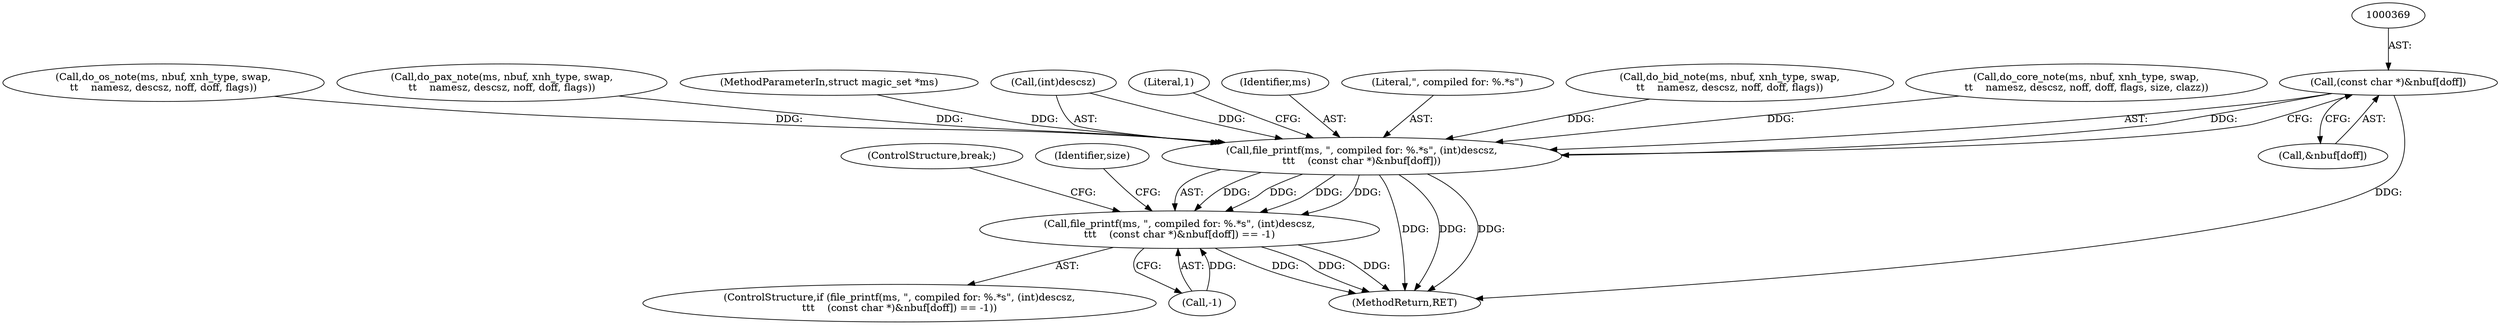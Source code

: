 digraph "1_file_65437cee25199dbd385fb35901bc0011e164276c@array" {
"1000368" [label="(Call,(const char *)&nbuf[doff])"];
"1000362" [label="(Call,file_printf(ms, \", compiled for: %.*s\", (int)descsz,\n\t\t\t    (const char *)&nbuf[doff]))"];
"1000361" [label="(Call,file_printf(ms, \", compiled for: %.*s\", (int)descsz,\n\t\t\t    (const char *)&nbuf[doff]) == -1)"];
"1000361" [label="(Call,file_printf(ms, \", compiled for: %.*s\", (int)descsz,\n\t\t\t    (const char *)&nbuf[doff]) == -1)"];
"1000253" [label="(Call,do_os_note(ms, nbuf, xnh_type, swap,\n\t\t    namesz, descsz, noff, doff, flags))"];
"1000378" [label="(ControlStructure,break;)"];
"1000377" [label="(Identifier,size)"];
"1000295" [label="(Call,do_pax_note(ms, nbuf, xnh_type, swap,\n\t\t    namesz, descsz, noff, doff, flags))"];
"1000368" [label="(Call,(const char *)&nbuf[doff])"];
"1000105" [label="(MethodParameterIn,struct magic_set *ms)"];
"1000360" [label="(ControlStructure,if (file_printf(ms, \", compiled for: %.*s\", (int)descsz,\n\t\t\t    (const char *)&nbuf[doff]) == -1))"];
"1000374" [label="(Call,-1)"];
"1000365" [label="(Call,(int)descsz)"];
"1000370" [label="(Call,&nbuf[doff])"];
"1000362" [label="(Call,file_printf(ms, \", compiled for: %.*s\", (int)descsz,\n\t\t\t    (const char *)&nbuf[doff]))"];
"1000375" [label="(Literal,1)"];
"1000363" [label="(Identifier,ms)"];
"1000364" [label="(Literal,\", compiled for: %.*s\")"];
"1000274" [label="(Call,do_bid_note(ms, nbuf, xnh_type, swap,\n\t\t    namesz, descsz, noff, doff, flags))"];
"1000316" [label="(Call,do_core_note(ms, nbuf, xnh_type, swap,\n\t\t    namesz, descsz, noff, doff, flags, size, clazz))"];
"1000429" [label="(MethodReturn,RET)"];
"1000368" -> "1000362"  [label="AST: "];
"1000368" -> "1000370"  [label="CFG: "];
"1000369" -> "1000368"  [label="AST: "];
"1000370" -> "1000368"  [label="AST: "];
"1000362" -> "1000368"  [label="CFG: "];
"1000368" -> "1000429"  [label="DDG: "];
"1000368" -> "1000362"  [label="DDG: "];
"1000362" -> "1000361"  [label="AST: "];
"1000363" -> "1000362"  [label="AST: "];
"1000364" -> "1000362"  [label="AST: "];
"1000365" -> "1000362"  [label="AST: "];
"1000375" -> "1000362"  [label="CFG: "];
"1000362" -> "1000429"  [label="DDG: "];
"1000362" -> "1000429"  [label="DDG: "];
"1000362" -> "1000429"  [label="DDG: "];
"1000362" -> "1000361"  [label="DDG: "];
"1000362" -> "1000361"  [label="DDG: "];
"1000362" -> "1000361"  [label="DDG: "];
"1000362" -> "1000361"  [label="DDG: "];
"1000274" -> "1000362"  [label="DDG: "];
"1000295" -> "1000362"  [label="DDG: "];
"1000253" -> "1000362"  [label="DDG: "];
"1000316" -> "1000362"  [label="DDG: "];
"1000105" -> "1000362"  [label="DDG: "];
"1000365" -> "1000362"  [label="DDG: "];
"1000361" -> "1000360"  [label="AST: "];
"1000361" -> "1000374"  [label="CFG: "];
"1000374" -> "1000361"  [label="AST: "];
"1000377" -> "1000361"  [label="CFG: "];
"1000378" -> "1000361"  [label="CFG: "];
"1000361" -> "1000429"  [label="DDG: "];
"1000361" -> "1000429"  [label="DDG: "];
"1000361" -> "1000429"  [label="DDG: "];
"1000374" -> "1000361"  [label="DDG: "];
}
